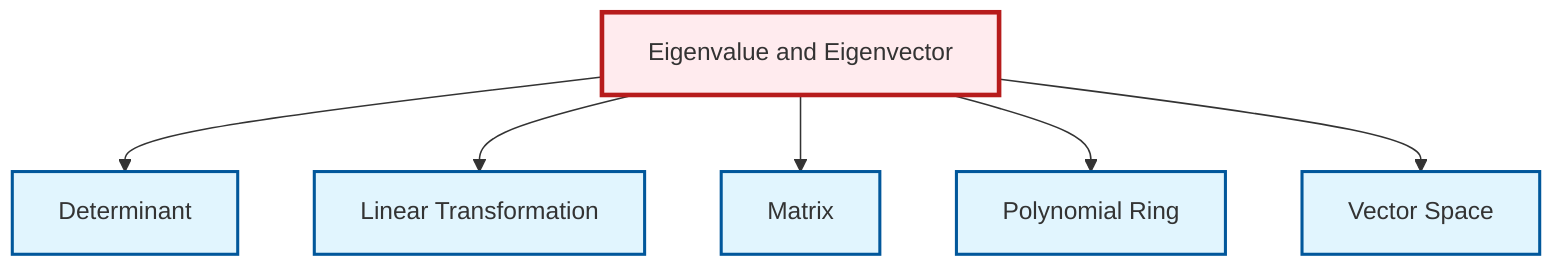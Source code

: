 graph TD
    classDef definition fill:#e1f5fe,stroke:#01579b,stroke-width:2px
    classDef theorem fill:#f3e5f5,stroke:#4a148c,stroke-width:2px
    classDef axiom fill:#fff3e0,stroke:#e65100,stroke-width:2px
    classDef example fill:#e8f5e9,stroke:#1b5e20,stroke-width:2px
    classDef current fill:#ffebee,stroke:#b71c1c,stroke-width:3px
    def-linear-transformation["Linear Transformation"]:::definition
    def-polynomial-ring["Polynomial Ring"]:::definition
    def-determinant["Determinant"]:::definition
    def-eigenvalue-eigenvector["Eigenvalue and Eigenvector"]:::definition
    def-vector-space["Vector Space"]:::definition
    def-matrix["Matrix"]:::definition
    def-eigenvalue-eigenvector --> def-determinant
    def-eigenvalue-eigenvector --> def-linear-transformation
    def-eigenvalue-eigenvector --> def-matrix
    def-eigenvalue-eigenvector --> def-polynomial-ring
    def-eigenvalue-eigenvector --> def-vector-space
    class def-eigenvalue-eigenvector current